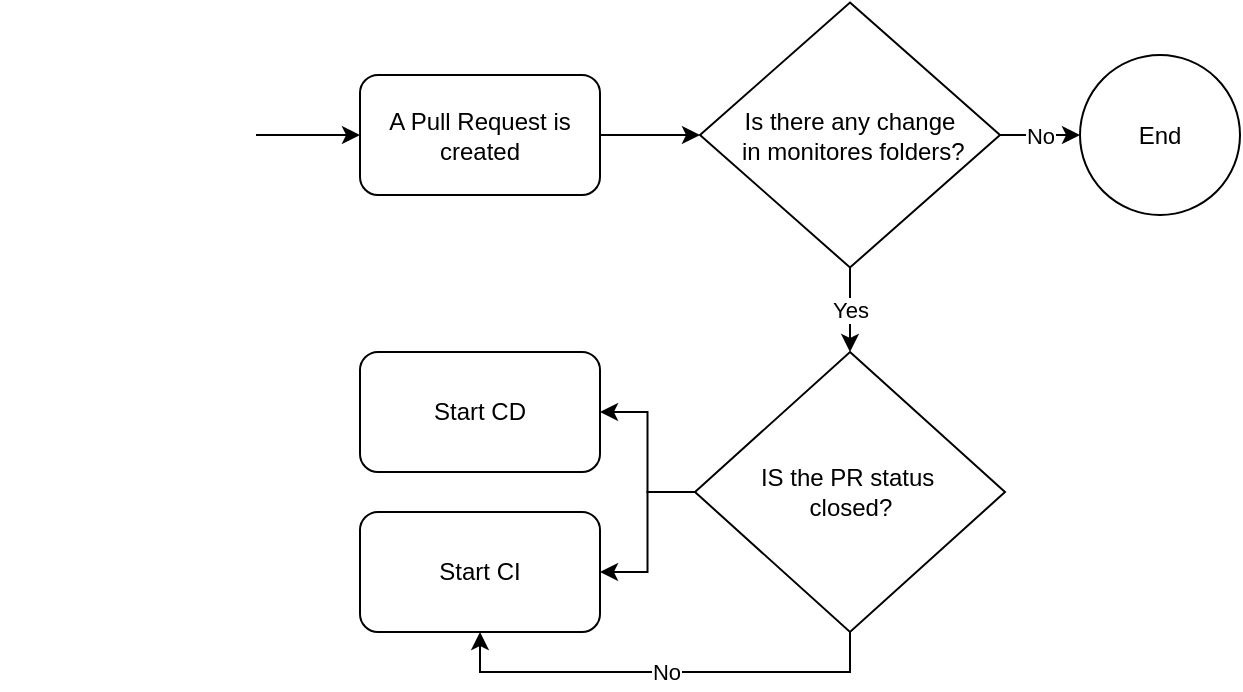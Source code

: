 <mxfile version="27.1.4">
  <diagram name="Page-1" id="-8-txC0xkZqaeK0k7wmV">
    <mxGraphModel dx="1134" dy="766" grid="1" gridSize="10" guides="1" tooltips="1" connect="1" arrows="1" fold="1" page="1" pageScale="1" pageWidth="850" pageHeight="1100" math="0" shadow="0">
      <root>
        <mxCell id="0" />
        <mxCell id="1" parent="0" />
        <mxCell id="NSgy9vwApB8L42k6i1ad-3" style="edgeStyle=orthogonalEdgeStyle;rounded=0;orthogonalLoop=1;jettySize=auto;html=1;exitX=1;exitY=0.5;exitDx=0;exitDy=0;entryX=0;entryY=0.5;entryDx=0;entryDy=0;" edge="1" parent="1" source="NSgy9vwApB8L42k6i1ad-1" target="NSgy9vwApB8L42k6i1ad-2">
          <mxGeometry relative="1" as="geometry" />
        </mxCell>
        <mxCell id="NSgy9vwApB8L42k6i1ad-1" value="" style="shape=image;html=1;verticalAlign=top;verticalLabelPosition=bottom;labelBackgroundColor=#ffffff;imageAspect=0;aspect=fixed;image=https://cdn4.iconfinder.com/data/icons/miu-black-social-2/60/github-128.png" vertex="1" parent="1">
          <mxGeometry x="80" y="27.5" width="128" height="128" as="geometry" />
        </mxCell>
        <mxCell id="NSgy9vwApB8L42k6i1ad-5" style="edgeStyle=orthogonalEdgeStyle;rounded=0;orthogonalLoop=1;jettySize=auto;html=1;exitX=1;exitY=0.5;exitDx=0;exitDy=0;entryX=0;entryY=0.5;entryDx=0;entryDy=0;" edge="1" parent="1" source="NSgy9vwApB8L42k6i1ad-2" target="NSgy9vwApB8L42k6i1ad-4">
          <mxGeometry relative="1" as="geometry" />
        </mxCell>
        <mxCell id="NSgy9vwApB8L42k6i1ad-2" value="A Pull Request is created" style="rounded=1;whiteSpace=wrap;html=1;" vertex="1" parent="1">
          <mxGeometry x="260" y="61.5" width="120" height="60" as="geometry" />
        </mxCell>
        <mxCell id="NSgy9vwApB8L42k6i1ad-8" value="Yes" style="edgeStyle=orthogonalEdgeStyle;rounded=0;orthogonalLoop=1;jettySize=auto;html=1;exitX=0.5;exitY=1;exitDx=0;exitDy=0;entryX=0.5;entryY=0;entryDx=0;entryDy=0;" edge="1" parent="1" source="NSgy9vwApB8L42k6i1ad-4" target="NSgy9vwApB8L42k6i1ad-7">
          <mxGeometry relative="1" as="geometry" />
        </mxCell>
        <mxCell id="NSgy9vwApB8L42k6i1ad-10" value="No" style="edgeStyle=orthogonalEdgeStyle;rounded=0;orthogonalLoop=1;jettySize=auto;html=1;exitX=1;exitY=0.5;exitDx=0;exitDy=0;entryX=0;entryY=0.5;entryDx=0;entryDy=0;" edge="1" parent="1" source="NSgy9vwApB8L42k6i1ad-4" target="NSgy9vwApB8L42k6i1ad-9">
          <mxGeometry relative="1" as="geometry" />
        </mxCell>
        <mxCell id="NSgy9vwApB8L42k6i1ad-4" value="Is there any change&lt;div&gt;&amp;nbsp;in monitores folders&lt;span style=&quot;background-color: transparent; color: light-dark(rgb(0, 0, 0), rgb(255, 255, 255));&quot;&gt;?&lt;/span&gt;&lt;/div&gt;" style="rhombus;whiteSpace=wrap;html=1;" vertex="1" parent="1">
          <mxGeometry x="430" y="25.25" width="150" height="132.5" as="geometry" />
        </mxCell>
        <mxCell id="NSgy9vwApB8L42k6i1ad-14" value="No" style="edgeStyle=orthogonalEdgeStyle;rounded=0;orthogonalLoop=1;jettySize=auto;html=1;exitX=0.5;exitY=1;exitDx=0;exitDy=0;entryX=0.5;entryY=1;entryDx=0;entryDy=0;" edge="1" parent="1" source="NSgy9vwApB8L42k6i1ad-7" target="NSgy9vwApB8L42k6i1ad-12">
          <mxGeometry relative="1" as="geometry" />
        </mxCell>
        <mxCell id="NSgy9vwApB8L42k6i1ad-16" style="edgeStyle=orthogonalEdgeStyle;rounded=0;orthogonalLoop=1;jettySize=auto;html=1;exitX=0;exitY=0.5;exitDx=0;exitDy=0;entryX=1;entryY=0.5;entryDx=0;entryDy=0;" edge="1" parent="1" source="NSgy9vwApB8L42k6i1ad-7" target="NSgy9vwApB8L42k6i1ad-15">
          <mxGeometry relative="1" as="geometry" />
        </mxCell>
        <mxCell id="NSgy9vwApB8L42k6i1ad-17" style="edgeStyle=orthogonalEdgeStyle;rounded=0;orthogonalLoop=1;jettySize=auto;html=1;exitX=0;exitY=0.5;exitDx=0;exitDy=0;entryX=1;entryY=0.5;entryDx=0;entryDy=0;" edge="1" parent="1" source="NSgy9vwApB8L42k6i1ad-7" target="NSgy9vwApB8L42k6i1ad-12">
          <mxGeometry relative="1" as="geometry" />
        </mxCell>
        <mxCell id="NSgy9vwApB8L42k6i1ad-7" value="IS the PR status&amp;nbsp;&lt;div&gt;closed?&lt;/div&gt;" style="rhombus;whiteSpace=wrap;html=1;" vertex="1" parent="1">
          <mxGeometry x="427.5" y="200" width="155" height="140" as="geometry" />
        </mxCell>
        <mxCell id="NSgy9vwApB8L42k6i1ad-9" value="End" style="ellipse;whiteSpace=wrap;html=1;aspect=fixed;" vertex="1" parent="1">
          <mxGeometry x="620" y="51.5" width="80" height="80" as="geometry" />
        </mxCell>
        <mxCell id="NSgy9vwApB8L42k6i1ad-12" value="Start CI" style="rounded=1;whiteSpace=wrap;html=1;" vertex="1" parent="1">
          <mxGeometry x="260" y="280" width="120" height="60" as="geometry" />
        </mxCell>
        <mxCell id="NSgy9vwApB8L42k6i1ad-15" value="Start CD" style="rounded=1;whiteSpace=wrap;html=1;" vertex="1" parent="1">
          <mxGeometry x="260" y="200" width="120" height="60" as="geometry" />
        </mxCell>
      </root>
    </mxGraphModel>
  </diagram>
</mxfile>
